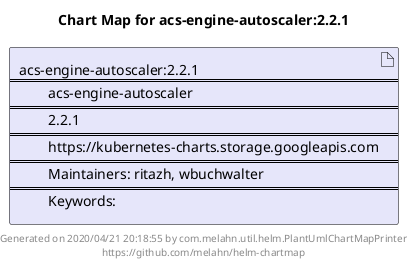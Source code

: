 @startuml
skinparam linetype ortho
skinparam backgroundColor white
skinparam usecaseBorderColor black
skinparam usecaseArrowColor LightSlateGray
skinparam artifactBorderColor black
skinparam artifactArrowColor LightSlateGray

title Chart Map for acs-engine-autoscaler:2.2.1

'There is one referenced Helm Chart
artifact "acs-engine-autoscaler:2.2.1\n====\n\tacs-engine-autoscaler\n====\n\t2.2.1\n====\n\thttps://kubernetes-charts.storage.googleapis.com\n====\n\tMaintainers: ritazh, wbuchwalter\n====\n\tKeywords: " as acs_engine_autoscaler_2_2_1 #Lavender

'There are 0 referenced Docker Images

'Chart Dependencies

center footer Generated on 2020/04/21 20:18:55 by com.melahn.util.helm.PlantUmlChartMapPrinter\nhttps://github.com/melahn/helm-chartmap
@enduml
